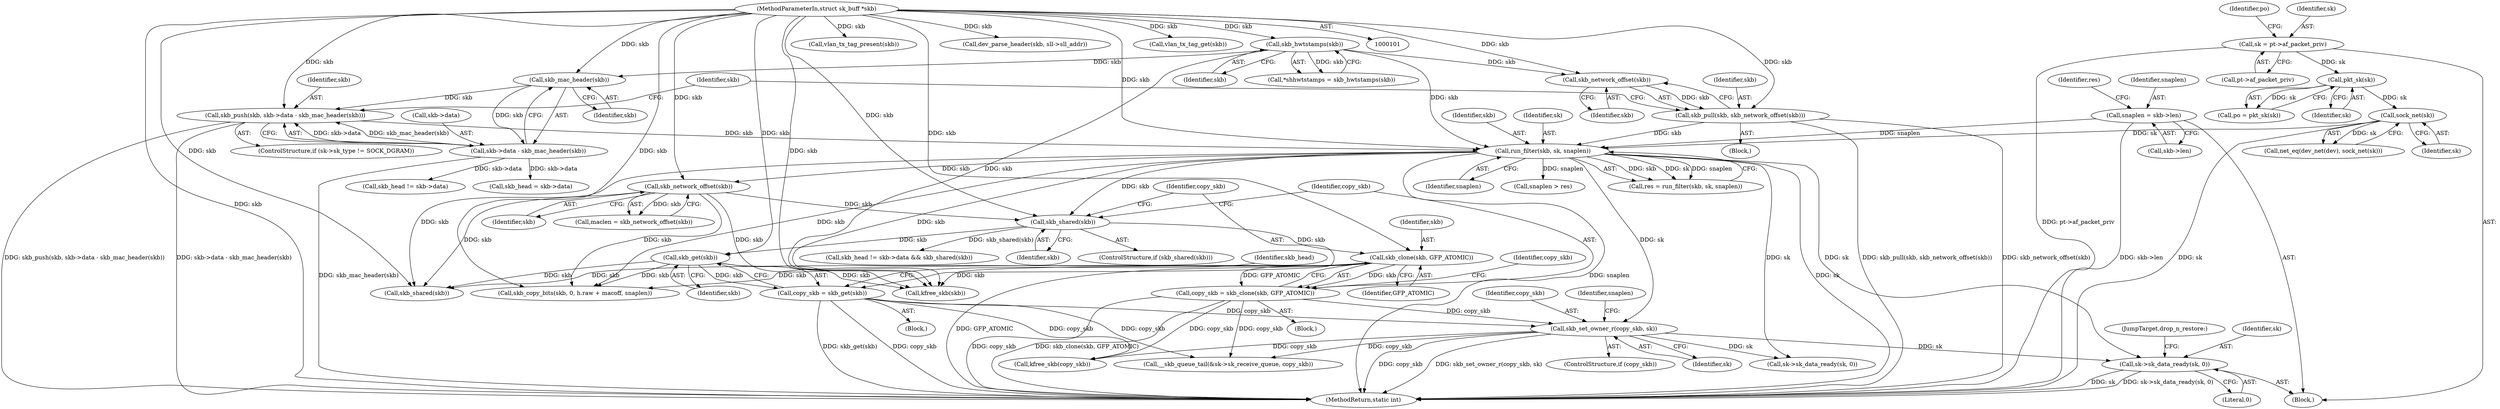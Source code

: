 digraph "0_linux_13fcb7bd322164c67926ffe272846d4860196dc6_0@API" {
"1000791" [label="(Call,sk->sk_data_ready(sk, 0))"];
"1000216" [label="(Call,run_filter(skb, sk, snaplen))"];
"1000143" [label="(Call,skb_hwtstamps(skb))"];
"1000102" [label="(MethodParameterIn,struct sk_buff *skb)"];
"1000180" [label="(Call,skb_push(skb, skb->data - skb_mac_header(skb)))"];
"1000186" [label="(Call,skb_mac_header(skb))"];
"1000182" [label="(Call,skb->data - skb_mac_header(skb))"];
"1000196" [label="(Call,skb_pull(skb, skb_network_offset(skb)))"];
"1000198" [label="(Call,skb_network_offset(skb))"];
"1000166" [label="(Call,sock_net(sk))"];
"1000159" [label="(Call,pkt_sk(sk))"];
"1000152" [label="(Call,sk = pt->af_packet_priv)"];
"1000209" [label="(Call,snaplen = skb->len)"];
"1000335" [label="(Call,skb_set_owner_r(copy_skb, sk))"];
"1000317" [label="(Call,copy_skb = skb_clone(skb, GFP_ATOMIC))"];
"1000319" [label="(Call,skb_clone(skb, GFP_ATOMIC))"];
"1000314" [label="(Call,skb_shared(skb))"];
"1000257" [label="(Call,skb_network_offset(skb))"];
"1000324" [label="(Call,copy_skb = skb_get(skb))"];
"1000326" [label="(Call,skb_get(skb))"];
"1000324" [label="(Call,copy_skb = skb_get(skb))"];
"1000797" [label="(Call,skb_head != skb->data)"];
"1000837" [label="(Call,kfree_skb(copy_skb))"];
"1000326" [label="(Call,skb_get(skb))"];
"1000102" [label="(MethodParameterIn,struct sk_buff *skb)"];
"1000219" [label="(Identifier,snaplen)"];
"1000834" [label="(Call,sk->sk_data_ready(sk, 0))"];
"1000106" [label="(Block,)"];
"1000182" [label="(Call,skb->data - skb_mac_header(skb))"];
"1000199" [label="(Identifier,skb)"];
"1000163" [label="(Call,net_eq(dev_net(dev), sock_net(sk)))"];
"1000796" [label="(Call,skb_head != skb->data && skb_shared(skb))"];
"1000315" [label="(Identifier,skb)"];
"1000794" [label="(JumpTarget,drop_n_restore:)"];
"1000197" [label="(Identifier,skb)"];
"1000157" [label="(Call,po = pkt_sk(sk))"];
"1000167" [label="(Identifier,sk)"];
"1000215" [label="(Identifier,res)"];
"1000333" [label="(ControlStructure,if (copy_skb))"];
"1000180" [label="(Call,skb_push(skb, skb->data - skb_mac_header(skb)))"];
"1000144" [label="(Identifier,skb)"];
"1000196" [label="(Call,skb_pull(skb, skb_network_offset(skb)))"];
"1000166" [label="(Call,sock_net(sk))"];
"1000225" [label="(Call,snaplen > res)"];
"1000325" [label="(Identifier,copy_skb)"];
"1000816" [label="(Call,kfree_skb(skb))"];
"1000649" [label="(Call,vlan_tx_tag_present(skb))"];
"1000174" [label="(ControlStructure,if (sk->sk_type != SOCK_DGRAM))"];
"1000258" [label="(Identifier,skb)"];
"1000141" [label="(Call,*shhwtstamps = skb_hwtstamps(skb))"];
"1000840" [label="(MethodReturn,static int)"];
"1000319" [label="(Call,skb_clone(skb, GFP_ATOMIC))"];
"1000328" [label="(Call,skb_head = skb->data)"];
"1000255" [label="(Call,maclen = skb_network_offset(skb))"];
"1000323" [label="(Block,)"];
"1000701" [label="(Call,dev_parse_header(skb, sll->sll_addr))"];
"1000186" [label="(Call,skb_mac_header(skb))"];
"1000802" [label="(Call,skb_shared(skb))"];
"1000320" [label="(Identifier,skb)"];
"1000187" [label="(Identifier,skb)"];
"1000257" [label="(Call,skb_network_offset(skb))"];
"1000152" [label="(Call,sk = pt->af_packet_priv)"];
"1000211" [label="(Call,skb->len)"];
"1000318" [label="(Identifier,copy_skb)"];
"1000216" [label="(Call,run_filter(skb, sk, snaplen))"];
"1000159" [label="(Call,pkt_sk(sk))"];
"1000335" [label="(Call,skb_set_owner_r(copy_skb, sk))"];
"1000198" [label="(Call,skb_network_offset(skb))"];
"1000339" [label="(Identifier,snaplen)"];
"1000217" [label="(Identifier,skb)"];
"1000183" [label="(Call,skb->data)"];
"1000195" [label="(Block,)"];
"1000158" [label="(Identifier,po)"];
"1000210" [label="(Identifier,snaplen)"];
"1000313" [label="(ControlStructure,if (skb_shared(skb)))"];
"1000792" [label="(Identifier,sk)"];
"1000334" [label="(Identifier,copy_skb)"];
"1000336" [label="(Identifier,copy_skb)"];
"1000218" [label="(Identifier,sk)"];
"1000317" [label="(Call,copy_skb = skb_clone(skb, GFP_ATOMIC))"];
"1000214" [label="(Call,res = run_filter(skb, sk, snaplen))"];
"1000791" [label="(Call,sk->sk_data_ready(sk, 0))"];
"1000181" [label="(Identifier,skb)"];
"1000337" [label="(Identifier,sk)"];
"1000203" [label="(Identifier,skb)"];
"1000321" [label="(Identifier,GFP_ATOMIC)"];
"1000209" [label="(Call,snaplen = skb->len)"];
"1000397" [label="(Call,__skb_queue_tail(&sk->sk_receive_queue, copy_skb))"];
"1000316" [label="(Block,)"];
"1000329" [label="(Identifier,skb_head)"];
"1000154" [label="(Call,pt->af_packet_priv)"];
"1000143" [label="(Call,skb_hwtstamps(skb))"];
"1000160" [label="(Identifier,sk)"];
"1000658" [label="(Call,vlan_tx_tag_get(skb))"];
"1000793" [label="(Literal,0)"];
"1000314" [label="(Call,skb_shared(skb))"];
"1000153" [label="(Identifier,sk)"];
"1000420" [label="(Call,skb_copy_bits(skb, 0, h.raw + macoff, snaplen))"];
"1000327" [label="(Identifier,skb)"];
"1000791" -> "1000106"  [label="AST: "];
"1000791" -> "1000793"  [label="CFG: "];
"1000792" -> "1000791"  [label="AST: "];
"1000793" -> "1000791"  [label="AST: "];
"1000794" -> "1000791"  [label="CFG: "];
"1000791" -> "1000840"  [label="DDG: sk"];
"1000791" -> "1000840"  [label="DDG: sk->sk_data_ready(sk, 0)"];
"1000216" -> "1000791"  [label="DDG: sk"];
"1000335" -> "1000791"  [label="DDG: sk"];
"1000216" -> "1000214"  [label="AST: "];
"1000216" -> "1000219"  [label="CFG: "];
"1000217" -> "1000216"  [label="AST: "];
"1000218" -> "1000216"  [label="AST: "];
"1000219" -> "1000216"  [label="AST: "];
"1000214" -> "1000216"  [label="CFG: "];
"1000216" -> "1000840"  [label="DDG: snaplen"];
"1000216" -> "1000840"  [label="DDG: sk"];
"1000216" -> "1000214"  [label="DDG: skb"];
"1000216" -> "1000214"  [label="DDG: sk"];
"1000216" -> "1000214"  [label="DDG: snaplen"];
"1000143" -> "1000216"  [label="DDG: skb"];
"1000180" -> "1000216"  [label="DDG: skb"];
"1000196" -> "1000216"  [label="DDG: skb"];
"1000102" -> "1000216"  [label="DDG: skb"];
"1000166" -> "1000216"  [label="DDG: sk"];
"1000209" -> "1000216"  [label="DDG: snaplen"];
"1000216" -> "1000225"  [label="DDG: snaplen"];
"1000216" -> "1000257"  [label="DDG: skb"];
"1000216" -> "1000314"  [label="DDG: skb"];
"1000216" -> "1000335"  [label="DDG: sk"];
"1000216" -> "1000420"  [label="DDG: skb"];
"1000216" -> "1000802"  [label="DDG: skb"];
"1000216" -> "1000816"  [label="DDG: skb"];
"1000216" -> "1000834"  [label="DDG: sk"];
"1000143" -> "1000141"  [label="AST: "];
"1000143" -> "1000144"  [label="CFG: "];
"1000144" -> "1000143"  [label="AST: "];
"1000141" -> "1000143"  [label="CFG: "];
"1000143" -> "1000141"  [label="DDG: skb"];
"1000102" -> "1000143"  [label="DDG: skb"];
"1000143" -> "1000186"  [label="DDG: skb"];
"1000143" -> "1000198"  [label="DDG: skb"];
"1000143" -> "1000816"  [label="DDG: skb"];
"1000102" -> "1000101"  [label="AST: "];
"1000102" -> "1000840"  [label="DDG: skb"];
"1000102" -> "1000180"  [label="DDG: skb"];
"1000102" -> "1000186"  [label="DDG: skb"];
"1000102" -> "1000196"  [label="DDG: skb"];
"1000102" -> "1000198"  [label="DDG: skb"];
"1000102" -> "1000257"  [label="DDG: skb"];
"1000102" -> "1000314"  [label="DDG: skb"];
"1000102" -> "1000319"  [label="DDG: skb"];
"1000102" -> "1000326"  [label="DDG: skb"];
"1000102" -> "1000420"  [label="DDG: skb"];
"1000102" -> "1000649"  [label="DDG: skb"];
"1000102" -> "1000658"  [label="DDG: skb"];
"1000102" -> "1000701"  [label="DDG: skb"];
"1000102" -> "1000802"  [label="DDG: skb"];
"1000102" -> "1000816"  [label="DDG: skb"];
"1000180" -> "1000174"  [label="AST: "];
"1000180" -> "1000182"  [label="CFG: "];
"1000181" -> "1000180"  [label="AST: "];
"1000182" -> "1000180"  [label="AST: "];
"1000203" -> "1000180"  [label="CFG: "];
"1000180" -> "1000840"  [label="DDG: skb->data - skb_mac_header(skb)"];
"1000180" -> "1000840"  [label="DDG: skb_push(skb, skb->data - skb_mac_header(skb))"];
"1000186" -> "1000180"  [label="DDG: skb"];
"1000182" -> "1000180"  [label="DDG: skb->data"];
"1000182" -> "1000180"  [label="DDG: skb_mac_header(skb)"];
"1000186" -> "1000182"  [label="AST: "];
"1000186" -> "1000187"  [label="CFG: "];
"1000187" -> "1000186"  [label="AST: "];
"1000182" -> "1000186"  [label="CFG: "];
"1000186" -> "1000182"  [label="DDG: skb"];
"1000183" -> "1000182"  [label="AST: "];
"1000182" -> "1000840"  [label="DDG: skb_mac_header(skb)"];
"1000182" -> "1000328"  [label="DDG: skb->data"];
"1000182" -> "1000797"  [label="DDG: skb->data"];
"1000196" -> "1000195"  [label="AST: "];
"1000196" -> "1000198"  [label="CFG: "];
"1000197" -> "1000196"  [label="AST: "];
"1000198" -> "1000196"  [label="AST: "];
"1000203" -> "1000196"  [label="CFG: "];
"1000196" -> "1000840"  [label="DDG: skb_pull(skb, skb_network_offset(skb))"];
"1000196" -> "1000840"  [label="DDG: skb_network_offset(skb)"];
"1000198" -> "1000196"  [label="DDG: skb"];
"1000198" -> "1000199"  [label="CFG: "];
"1000199" -> "1000198"  [label="AST: "];
"1000166" -> "1000163"  [label="AST: "];
"1000166" -> "1000167"  [label="CFG: "];
"1000167" -> "1000166"  [label="AST: "];
"1000163" -> "1000166"  [label="CFG: "];
"1000166" -> "1000840"  [label="DDG: sk"];
"1000166" -> "1000163"  [label="DDG: sk"];
"1000159" -> "1000166"  [label="DDG: sk"];
"1000159" -> "1000157"  [label="AST: "];
"1000159" -> "1000160"  [label="CFG: "];
"1000160" -> "1000159"  [label="AST: "];
"1000157" -> "1000159"  [label="CFG: "];
"1000159" -> "1000157"  [label="DDG: sk"];
"1000152" -> "1000159"  [label="DDG: sk"];
"1000152" -> "1000106"  [label="AST: "];
"1000152" -> "1000154"  [label="CFG: "];
"1000153" -> "1000152"  [label="AST: "];
"1000154" -> "1000152"  [label="AST: "];
"1000158" -> "1000152"  [label="CFG: "];
"1000152" -> "1000840"  [label="DDG: pt->af_packet_priv"];
"1000209" -> "1000106"  [label="AST: "];
"1000209" -> "1000211"  [label="CFG: "];
"1000210" -> "1000209"  [label="AST: "];
"1000211" -> "1000209"  [label="AST: "];
"1000215" -> "1000209"  [label="CFG: "];
"1000209" -> "1000840"  [label="DDG: skb->len"];
"1000335" -> "1000333"  [label="AST: "];
"1000335" -> "1000337"  [label="CFG: "];
"1000336" -> "1000335"  [label="AST: "];
"1000337" -> "1000335"  [label="AST: "];
"1000339" -> "1000335"  [label="CFG: "];
"1000335" -> "1000840"  [label="DDG: copy_skb"];
"1000335" -> "1000840"  [label="DDG: skb_set_owner_r(copy_skb, sk)"];
"1000317" -> "1000335"  [label="DDG: copy_skb"];
"1000324" -> "1000335"  [label="DDG: copy_skb"];
"1000335" -> "1000397"  [label="DDG: copy_skb"];
"1000335" -> "1000834"  [label="DDG: sk"];
"1000335" -> "1000837"  [label="DDG: copy_skb"];
"1000317" -> "1000316"  [label="AST: "];
"1000317" -> "1000319"  [label="CFG: "];
"1000318" -> "1000317"  [label="AST: "];
"1000319" -> "1000317"  [label="AST: "];
"1000334" -> "1000317"  [label="CFG: "];
"1000317" -> "1000840"  [label="DDG: copy_skb"];
"1000317" -> "1000840"  [label="DDG: skb_clone(skb, GFP_ATOMIC)"];
"1000319" -> "1000317"  [label="DDG: skb"];
"1000319" -> "1000317"  [label="DDG: GFP_ATOMIC"];
"1000317" -> "1000397"  [label="DDG: copy_skb"];
"1000317" -> "1000837"  [label="DDG: copy_skb"];
"1000319" -> "1000321"  [label="CFG: "];
"1000320" -> "1000319"  [label="AST: "];
"1000321" -> "1000319"  [label="AST: "];
"1000319" -> "1000840"  [label="DDG: GFP_ATOMIC"];
"1000314" -> "1000319"  [label="DDG: skb"];
"1000319" -> "1000420"  [label="DDG: skb"];
"1000319" -> "1000802"  [label="DDG: skb"];
"1000319" -> "1000816"  [label="DDG: skb"];
"1000314" -> "1000313"  [label="AST: "];
"1000314" -> "1000315"  [label="CFG: "];
"1000315" -> "1000314"  [label="AST: "];
"1000318" -> "1000314"  [label="CFG: "];
"1000325" -> "1000314"  [label="CFG: "];
"1000257" -> "1000314"  [label="DDG: skb"];
"1000314" -> "1000326"  [label="DDG: skb"];
"1000314" -> "1000796"  [label="DDG: skb_shared(skb)"];
"1000257" -> "1000255"  [label="AST: "];
"1000257" -> "1000258"  [label="CFG: "];
"1000258" -> "1000257"  [label="AST: "];
"1000255" -> "1000257"  [label="CFG: "];
"1000257" -> "1000255"  [label="DDG: skb"];
"1000257" -> "1000420"  [label="DDG: skb"];
"1000257" -> "1000802"  [label="DDG: skb"];
"1000257" -> "1000816"  [label="DDG: skb"];
"1000324" -> "1000323"  [label="AST: "];
"1000324" -> "1000326"  [label="CFG: "];
"1000325" -> "1000324"  [label="AST: "];
"1000326" -> "1000324"  [label="AST: "];
"1000329" -> "1000324"  [label="CFG: "];
"1000324" -> "1000840"  [label="DDG: skb_get(skb)"];
"1000324" -> "1000840"  [label="DDG: copy_skb"];
"1000326" -> "1000324"  [label="DDG: skb"];
"1000324" -> "1000397"  [label="DDG: copy_skb"];
"1000324" -> "1000837"  [label="DDG: copy_skb"];
"1000326" -> "1000327"  [label="CFG: "];
"1000327" -> "1000326"  [label="AST: "];
"1000326" -> "1000420"  [label="DDG: skb"];
"1000326" -> "1000802"  [label="DDG: skb"];
"1000326" -> "1000816"  [label="DDG: skb"];
}
